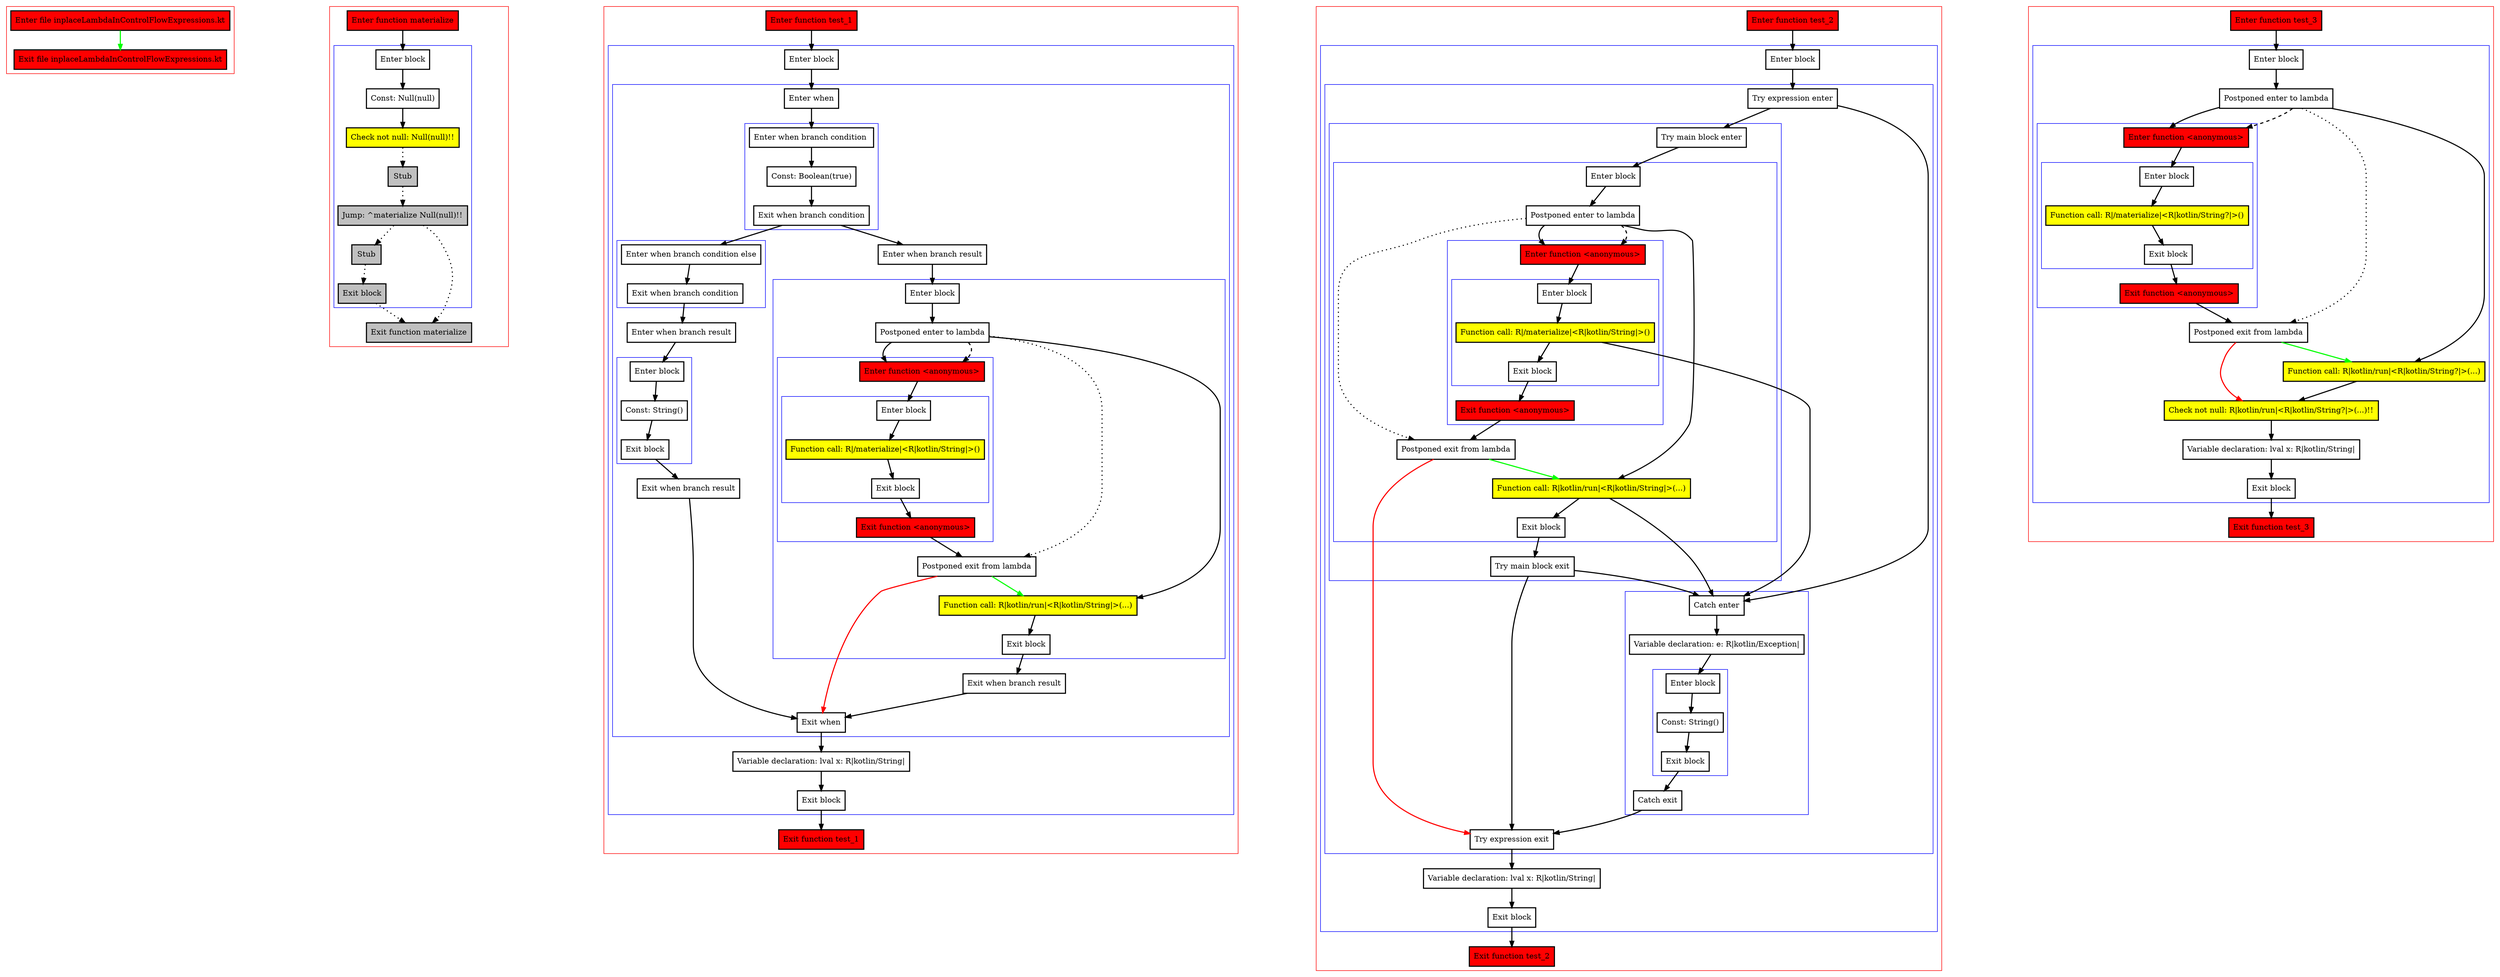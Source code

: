 digraph inplaceLambdaInControlFlowExpressions_kt {
    graph [nodesep=3]
    node [shape=box penwidth=2]
    edge [penwidth=2]

    subgraph cluster_0 {
        color=red
        0 [label="Enter file inplaceLambdaInControlFlowExpressions.kt" style="filled" fillcolor=red];
        1 [label="Exit file inplaceLambdaInControlFlowExpressions.kt" style="filled" fillcolor=red];
    }
    0 -> {1} [color=green];

    subgraph cluster_1 {
        color=red
        2 [label="Enter function materialize" style="filled" fillcolor=red];
        subgraph cluster_2 {
            color=blue
            3 [label="Enter block"];
            4 [label="Const: Null(null)"];
            5 [label="Check not null: Null(null)!!" style="filled" fillcolor=yellow];
            6 [label="Stub" style="filled" fillcolor=gray];
            7 [label="Jump: ^materialize Null(null)!!" style="filled" fillcolor=gray];
            8 [label="Stub" style="filled" fillcolor=gray];
            9 [label="Exit block" style="filled" fillcolor=gray];
        }
        10 [label="Exit function materialize" style="filled" fillcolor=gray];
    }
    2 -> {3};
    3 -> {4};
    4 -> {5};
    5 -> {6} [style=dotted];
    6 -> {7} [style=dotted];
    7 -> {8 10} [style=dotted];
    8 -> {9} [style=dotted];
    9 -> {10} [style=dotted];

    subgraph cluster_3 {
        color=red
        11 [label="Enter function test_1" style="filled" fillcolor=red];
        subgraph cluster_4 {
            color=blue
            12 [label="Enter block"];
            subgraph cluster_5 {
                color=blue
                13 [label="Enter when"];
                subgraph cluster_6 {
                    color=blue
                    14 [label="Enter when branch condition "];
                    15 [label="Const: Boolean(true)"];
                    16 [label="Exit when branch condition"];
                }
                subgraph cluster_7 {
                    color=blue
                    17 [label="Enter when branch condition else"];
                    18 [label="Exit when branch condition"];
                }
                19 [label="Enter when branch result"];
                subgraph cluster_8 {
                    color=blue
                    20 [label="Enter block"];
                    21 [label="Const: String()"];
                    22 [label="Exit block"];
                }
                23 [label="Exit when branch result"];
                24 [label="Enter when branch result"];
                subgraph cluster_9 {
                    color=blue
                    25 [label="Enter block"];
                    26 [label="Postponed enter to lambda"];
                    subgraph cluster_10 {
                        color=blue
                        27 [label="Enter function <anonymous>" style="filled" fillcolor=red];
                        subgraph cluster_11 {
                            color=blue
                            28 [label="Enter block"];
                            29 [label="Function call: R|/materialize|<R|kotlin/String|>()" style="filled" fillcolor=yellow];
                            30 [label="Exit block"];
                        }
                        31 [label="Exit function <anonymous>" style="filled" fillcolor=red];
                    }
                    32 [label="Postponed exit from lambda"];
                    33 [label="Function call: R|kotlin/run|<R|kotlin/String|>(...)" style="filled" fillcolor=yellow];
                    34 [label="Exit block"];
                }
                35 [label="Exit when branch result"];
                36 [label="Exit when"];
            }
            37 [label="Variable declaration: lval x: R|kotlin/String|"];
            38 [label="Exit block"];
        }
        39 [label="Exit function test_1" style="filled" fillcolor=red];
    }
    11 -> {12};
    12 -> {13};
    13 -> {14};
    14 -> {15};
    15 -> {16};
    16 -> {17 24};
    17 -> {18};
    18 -> {19};
    19 -> {20};
    20 -> {21};
    21 -> {22};
    22 -> {23};
    23 -> {36};
    24 -> {25};
    25 -> {26};
    26 -> {27 33};
    26 -> {32} [style=dotted];
    26 -> {27} [style=dashed];
    27 -> {28};
    28 -> {29};
    29 -> {30};
    30 -> {31};
    31 -> {32};
    32 -> {33} [color=green];
    32 -> {36} [color=red];
    33 -> {34};
    34 -> {35};
    35 -> {36};
    36 -> {37};
    37 -> {38};
    38 -> {39};

    subgraph cluster_12 {
        color=red
        40 [label="Enter function test_2" style="filled" fillcolor=red];
        subgraph cluster_13 {
            color=blue
            41 [label="Enter block"];
            subgraph cluster_14 {
                color=blue
                42 [label="Try expression enter"];
                subgraph cluster_15 {
                    color=blue
                    43 [label="Try main block enter"];
                    subgraph cluster_16 {
                        color=blue
                        44 [label="Enter block"];
                        45 [label="Postponed enter to lambda"];
                        subgraph cluster_17 {
                            color=blue
                            46 [label="Enter function <anonymous>" style="filled" fillcolor=red];
                            subgraph cluster_18 {
                                color=blue
                                47 [label="Enter block"];
                                48 [label="Function call: R|/materialize|<R|kotlin/String|>()" style="filled" fillcolor=yellow];
                                49 [label="Exit block"];
                            }
                            50 [label="Exit function <anonymous>" style="filled" fillcolor=red];
                        }
                        51 [label="Postponed exit from lambda"];
                        52 [label="Function call: R|kotlin/run|<R|kotlin/String|>(...)" style="filled" fillcolor=yellow];
                        53 [label="Exit block"];
                    }
                    54 [label="Try main block exit"];
                }
                subgraph cluster_19 {
                    color=blue
                    55 [label="Catch enter"];
                    56 [label="Variable declaration: e: R|kotlin/Exception|"];
                    subgraph cluster_20 {
                        color=blue
                        57 [label="Enter block"];
                        58 [label="Const: String()"];
                        59 [label="Exit block"];
                    }
                    60 [label="Catch exit"];
                }
                61 [label="Try expression exit"];
            }
            62 [label="Variable declaration: lval x: R|kotlin/String|"];
            63 [label="Exit block"];
        }
        64 [label="Exit function test_2" style="filled" fillcolor=red];
    }
    40 -> {41};
    41 -> {42};
    42 -> {43 55};
    43 -> {44};
    44 -> {45};
    45 -> {46 52};
    45 -> {51} [style=dotted];
    45 -> {46} [style=dashed];
    46 -> {47};
    47 -> {48};
    48 -> {49 55};
    49 -> {50};
    50 -> {51};
    51 -> {52} [color=green];
    51 -> {61} [color=red];
    52 -> {53 55};
    53 -> {54};
    54 -> {55 61};
    55 -> {56};
    56 -> {57};
    57 -> {58};
    58 -> {59};
    59 -> {60};
    60 -> {61};
    61 -> {62};
    62 -> {63};
    63 -> {64};

    subgraph cluster_21 {
        color=red
        65 [label="Enter function test_3" style="filled" fillcolor=red];
        subgraph cluster_22 {
            color=blue
            66 [label="Enter block"];
            67 [label="Postponed enter to lambda"];
            subgraph cluster_23 {
                color=blue
                68 [label="Enter function <anonymous>" style="filled" fillcolor=red];
                subgraph cluster_24 {
                    color=blue
                    69 [label="Enter block"];
                    70 [label="Function call: R|/materialize|<R|kotlin/String?|>()" style="filled" fillcolor=yellow];
                    71 [label="Exit block"];
                }
                72 [label="Exit function <anonymous>" style="filled" fillcolor=red];
            }
            73 [label="Postponed exit from lambda"];
            74 [label="Function call: R|kotlin/run|<R|kotlin/String?|>(...)" style="filled" fillcolor=yellow];
            75 [label="Check not null: R|kotlin/run|<R|kotlin/String?|>(...)!!" style="filled" fillcolor=yellow];
            76 [label="Variable declaration: lval x: R|kotlin/String|"];
            77 [label="Exit block"];
        }
        78 [label="Exit function test_3" style="filled" fillcolor=red];
    }
    65 -> {66};
    66 -> {67};
    67 -> {68 74};
    67 -> {73} [style=dotted];
    67 -> {68} [style=dashed];
    68 -> {69};
    69 -> {70};
    70 -> {71};
    71 -> {72};
    72 -> {73};
    73 -> {74} [color=green];
    73 -> {75} [color=red];
    74 -> {75};
    75 -> {76};
    76 -> {77};
    77 -> {78};

}
